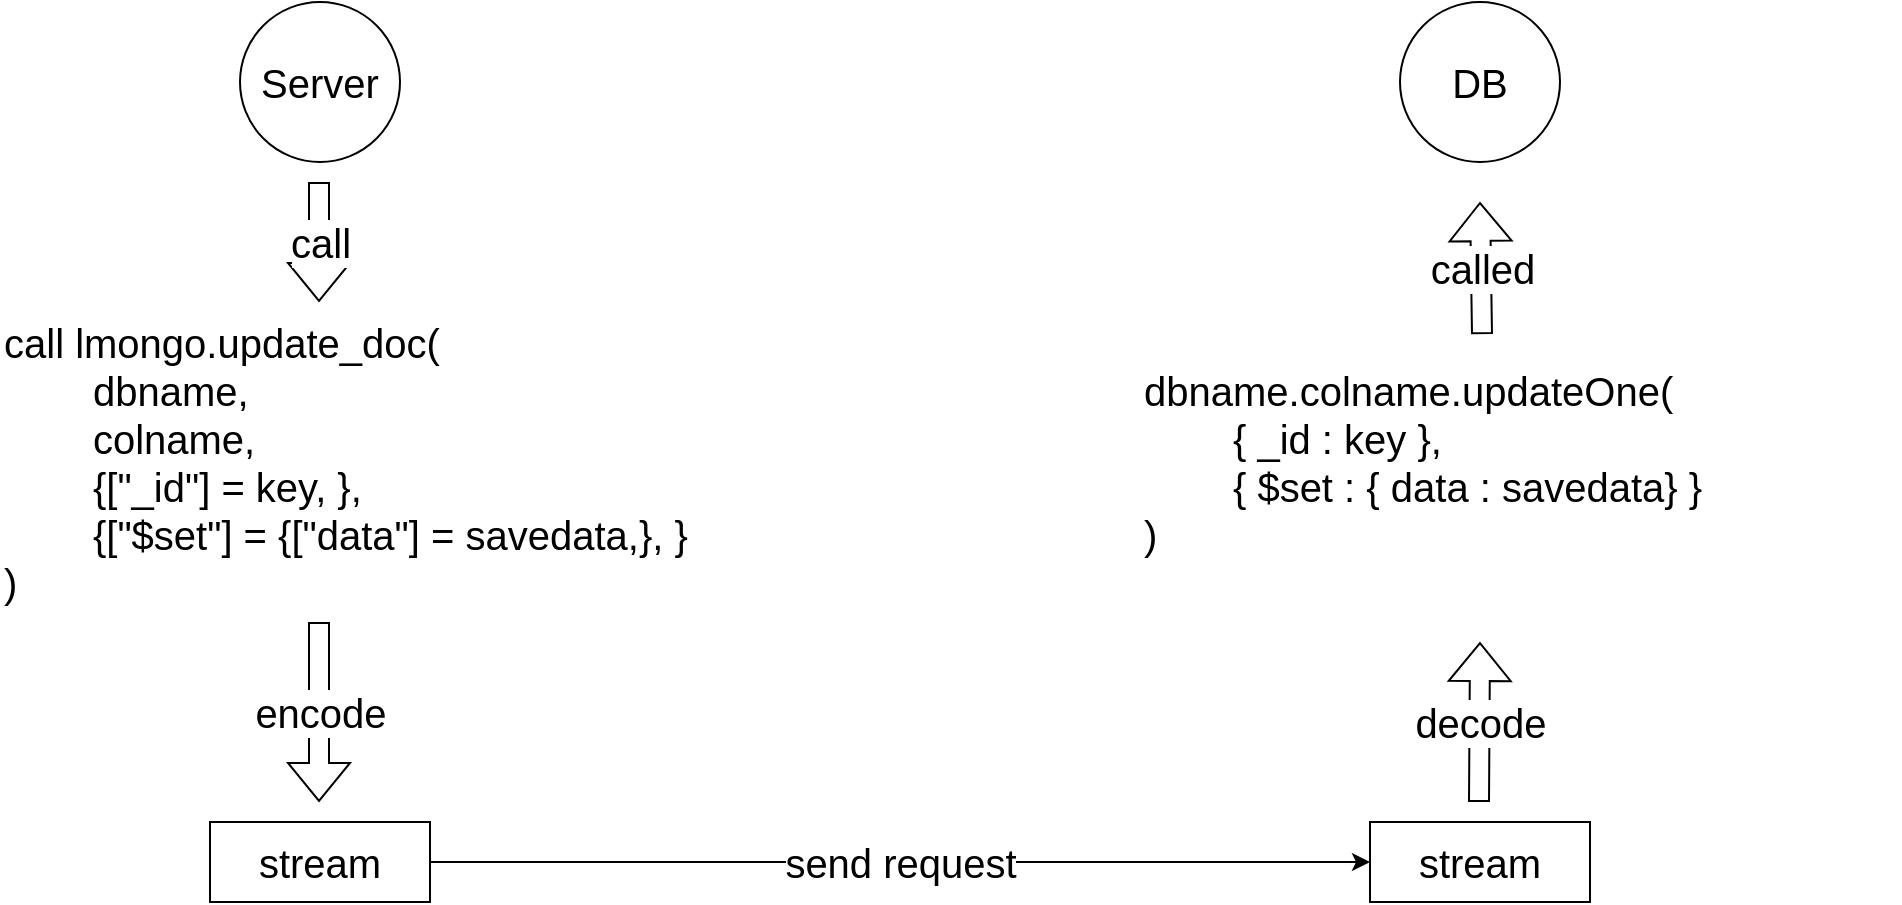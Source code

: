 <mxfile version="20.8.20" type="device"><diagram name="Page-1" id="Tr5pcX7dUo8KBUelzqvQ"><mxGraphModel dx="1434" dy="707" grid="1" gridSize="10" guides="1" tooltips="1" connect="1" arrows="1" fold="1" page="1" pageScale="1" pageWidth="850" pageHeight="1100" math="0" shadow="0"><root><mxCell id="0"/><mxCell id="1" parent="0"/><mxCell id="DwPCdrsnk0RcD9e9dyw3-47" value="Server" style="ellipse;whiteSpace=wrap;html=1;aspect=fixed;fontSize=20;" vertex="1" parent="1"><mxGeometry x="180" y="380" width="80" height="80" as="geometry"/></mxCell><mxCell id="DwPCdrsnk0RcD9e9dyw3-48" value="DB" style="ellipse;whiteSpace=wrap;html=1;aspect=fixed;fontSize=20;" vertex="1" parent="1"><mxGeometry x="760" y="380" width="80" height="80" as="geometry"/></mxCell><mxCell id="DwPCdrsnk0RcD9e9dyw3-50" value="call lmongo.update_doc(&lt;br&gt;&lt;span style=&quot;white-space: pre;&quot;&gt;&#9;&lt;/span&gt;dbname, &lt;br&gt;&lt;span style=&quot;white-space: pre;&quot;&gt;&#9;&lt;/span&gt;colname, &lt;br&gt;&lt;span style=&quot;white-space: pre;&quot;&gt;&#9;&lt;/span&gt;{[&quot;_id&quot;] = key, }, &lt;br&gt;&lt;span style=&quot;white-space: pre;&quot;&gt;&#9;&lt;/span&gt;{[&quot;$set&quot;] = {[&quot;data&quot;] = savedata,}, }&lt;br&gt;)" style="text;strokeColor=none;align=left;fillColor=none;html=1;verticalAlign=middle;whiteSpace=wrap;rounded=0;fontSize=20;" vertex="1" parent="1"><mxGeometry x="60" y="550" width="380" height="120" as="geometry"/></mxCell><mxCell id="DwPCdrsnk0RcD9e9dyw3-51" value="call" style="shape=flexArrow;endArrow=classic;html=1;rounded=0;fontSize=20;" edge="1" parent="1"><mxGeometry width="50" height="50" relative="1" as="geometry"><mxPoint x="219.5" y="470" as="sourcePoint"/><mxPoint x="219.5" y="530" as="targetPoint"/></mxGeometry></mxCell><mxCell id="DwPCdrsnk0RcD9e9dyw3-52" value="encode" style="shape=flexArrow;endArrow=classic;html=1;rounded=0;fontSize=20;" edge="1" parent="1"><mxGeometry width="50" height="50" relative="1" as="geometry"><mxPoint x="219.5" y="690" as="sourcePoint"/><mxPoint x="219.5" y="780" as="targetPoint"/></mxGeometry></mxCell><mxCell id="DwPCdrsnk0RcD9e9dyw3-55" value="send request" style="edgeStyle=orthogonalEdgeStyle;rounded=0;orthogonalLoop=1;jettySize=auto;html=1;entryX=0;entryY=0.5;entryDx=0;entryDy=0;fontSize=20;" edge="1" parent="1" source="DwPCdrsnk0RcD9e9dyw3-53" target="DwPCdrsnk0RcD9e9dyw3-54"><mxGeometry relative="1" as="geometry"/></mxCell><mxCell id="DwPCdrsnk0RcD9e9dyw3-53" value="stream" style="rounded=0;whiteSpace=wrap;html=1;fontSize=20;" vertex="1" parent="1"><mxGeometry x="165" y="790" width="110" height="40" as="geometry"/></mxCell><mxCell id="DwPCdrsnk0RcD9e9dyw3-54" value="stream" style="rounded=0;whiteSpace=wrap;html=1;fontSize=20;" vertex="1" parent="1"><mxGeometry x="745" y="790" width="110" height="40" as="geometry"/></mxCell><mxCell id="DwPCdrsnk0RcD9e9dyw3-56" value="decode" style="shape=flexArrow;endArrow=classic;html=1;rounded=0;fontSize=20;" edge="1" parent="1"><mxGeometry width="50" height="50" relative="1" as="geometry"><mxPoint x="799.5" y="780" as="sourcePoint"/><mxPoint x="800" y="700" as="targetPoint"/><mxPoint as="offset"/></mxGeometry></mxCell><mxCell id="DwPCdrsnk0RcD9e9dyw3-57" value="dbname.colname.updateOne(&lt;br&gt;&lt;span style=&quot;white-space: pre;&quot;&gt;&#9;&lt;/span&gt;{ _id : key },&lt;br&gt;&lt;span style=&quot;white-space: pre;&quot;&gt;&#9;&lt;/span&gt;{ $set : { data : savedata} }&lt;br&gt;)" style="text;strokeColor=none;align=left;fillColor=none;html=1;verticalAlign=middle;whiteSpace=wrap;rounded=0;fontSize=20;" vertex="1" parent="1"><mxGeometry x="630" y="550" width="380" height="120" as="geometry"/></mxCell><mxCell id="DwPCdrsnk0RcD9e9dyw3-58" value="called" style="shape=flexArrow;endArrow=classic;html=1;rounded=0;fontSize=20;exitX=0.45;exitY=-0.033;exitDx=0;exitDy=0;exitPerimeter=0;" edge="1" parent="1" source="DwPCdrsnk0RcD9e9dyw3-57"><mxGeometry width="50" height="50" relative="1" as="geometry"><mxPoint x="800" y="540" as="sourcePoint"/><mxPoint x="800" y="480" as="targetPoint"/></mxGeometry></mxCell></root></mxGraphModel></diagram></mxfile>